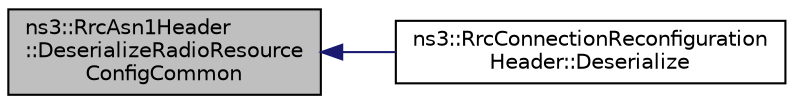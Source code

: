 digraph "ns3::RrcAsn1Header::DeserializeRadioResourceConfigCommon"
{
  edge [fontname="Helvetica",fontsize="10",labelfontname="Helvetica",labelfontsize="10"];
  node [fontname="Helvetica",fontsize="10",shape=record];
  rankdir="LR";
  Node1 [label="ns3::RrcAsn1Header\l::DeserializeRadioResource\lConfigCommon",height=0.2,width=0.4,color="black", fillcolor="grey75", style="filled", fontcolor="black"];
  Node1 -> Node2 [dir="back",color="midnightblue",fontsize="10",style="solid"];
  Node2 [label="ns3::RrcConnectionReconfiguration\lHeader::Deserialize",height=0.2,width=0.4,color="black", fillcolor="white", style="filled",URL="$d1/dc0/classns3_1_1RrcConnectionReconfigurationHeader.html#a3de5336b7cbf44d26b57dd17183361be"];
}
